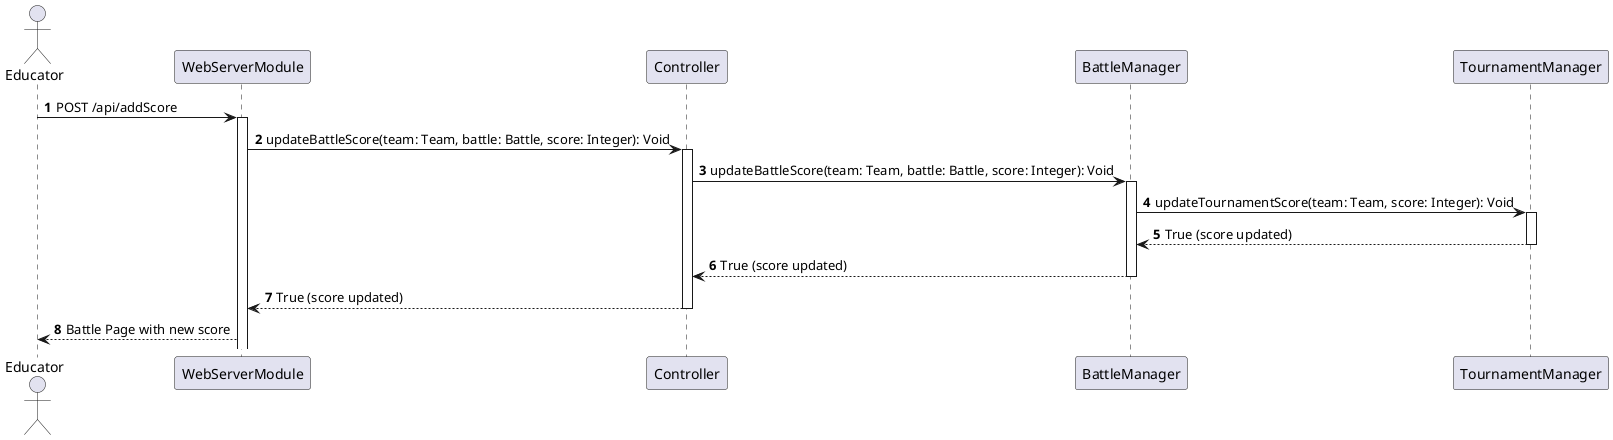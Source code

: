 @startuml

autonumber

actor Educator as U
participant WebServerModule as WS
participant Controller as C
participant BattleManager as BM
participant TournamentManager as TM

U->WS: POST /api/addScore
activate WS
WS->C: updateBattleScore(team: Team, battle: Battle, score: Integer): Void
activate C
C->BM: updateBattleScore(team: Team, battle: Battle, score: Integer): Void
activate BM
BM->TM: updateTournamentScore(team: Team, score: Integer): Void
activate TM
TM-->BM: True (score updated)
deactivate TM
BM-->C: True (score updated)
deactivate BM
C-->WS: True (score updated)
deactivate C
WS-->U: Battle Page with new score

@enduml